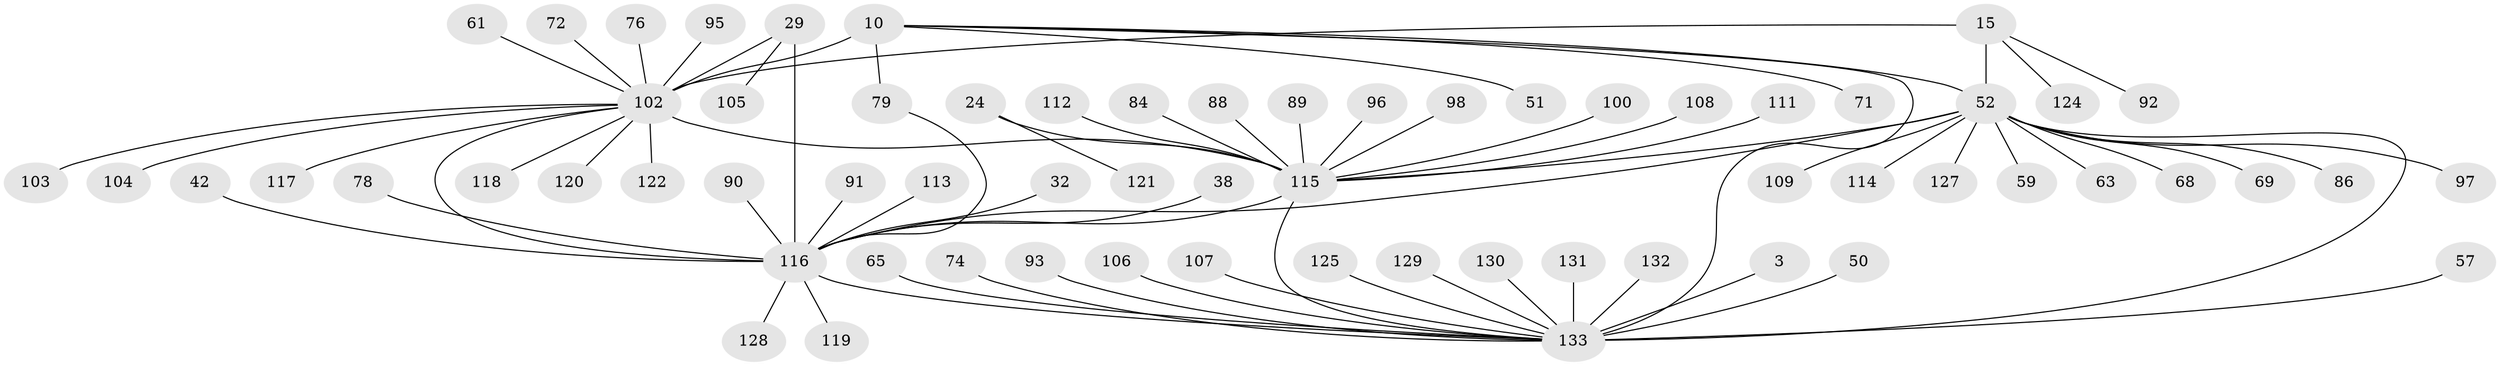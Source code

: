 // original degree distribution, {5: 0.03007518796992481, 11: 0.022556390977443608, 7: 0.03759398496240601, 12: 0.015037593984962405, 13: 0.022556390977443608, 10: 0.022556390977443608, 6: 0.022556390977443608, 16: 0.007518796992481203, 9: 0.015037593984962405, 8: 0.03007518796992481, 2: 0.15789473684210525, 1: 0.5714285714285714, 4: 0.007518796992481203, 3: 0.03759398496240601}
// Generated by graph-tools (version 1.1) at 2025/54/03/09/25 04:54:38]
// undirected, 66 vertices, 74 edges
graph export_dot {
graph [start="1"]
  node [color=gray90,style=filled];
  3 [super="+1"];
  10 [super="+8"];
  15 [super="+14"];
  24 [super="+20"];
  29 [super="+25"];
  32;
  38;
  42;
  50;
  51;
  52 [super="+18"];
  57;
  59;
  61 [super="+43"];
  63;
  65;
  68;
  69;
  71;
  72;
  74;
  76 [super="+55"];
  78 [super="+35"];
  79;
  84;
  86;
  88;
  89;
  90;
  91;
  92;
  93;
  95;
  96;
  97;
  98 [super="+82"];
  100;
  102 [super="+94+44+67+60"];
  103;
  104;
  105;
  106;
  107 [super="+73"];
  108;
  109;
  111;
  112 [super="+37"];
  113;
  114;
  115 [super="+66+110+36+34+41+77+80+81+83"];
  116 [super="+46+30"];
  117;
  118;
  119;
  120;
  121;
  122 [super="+99"];
  124;
  125;
  127;
  128;
  129 [super="+85"];
  130 [super="+123+126"];
  131;
  132;
  133 [super="+6+5+87+40+45"];
  3 -- 133 [weight=8];
  10 -- 71;
  10 -- 51;
  10 -- 79;
  10 -- 133;
  10 -- 102 [weight=9];
  10 -- 52;
  15 -- 92;
  15 -- 124;
  15 -- 102;
  15 -- 52 [weight=8];
  24 -- 121;
  24 -- 115 [weight=8];
  29 -- 105;
  29 -- 116 [weight=8];
  29 -- 102;
  32 -- 116;
  38 -- 116;
  42 -- 116;
  50 -- 133;
  52 -- 116 [weight=2];
  52 -- 97;
  52 -- 68;
  52 -- 69;
  52 -- 133 [weight=2];
  52 -- 109;
  52 -- 114;
  52 -- 115 [weight=2];
  52 -- 86;
  52 -- 59;
  52 -- 63;
  52 -- 127;
  57 -- 133;
  61 -- 102;
  65 -- 133;
  72 -- 102;
  74 -- 133;
  76 -- 102;
  78 -- 116;
  79 -- 116;
  84 -- 115;
  88 -- 115;
  89 -- 115;
  90 -- 116;
  91 -- 116;
  93 -- 133;
  95 -- 102;
  96 -- 115;
  98 -- 115;
  100 -- 115;
  102 -- 116 [weight=3];
  102 -- 103;
  102 -- 104;
  102 -- 115 [weight=2];
  102 -- 117;
  102 -- 118;
  102 -- 120;
  102 -- 122;
  106 -- 133;
  107 -- 133;
  108 -- 115;
  111 -- 115;
  112 -- 115;
  113 -- 116;
  115 -- 133 [weight=2];
  115 -- 116;
  116 -- 128;
  116 -- 119;
  116 -- 133 [weight=4];
  125 -- 133;
  129 -- 133;
  130 -- 133;
  131 -- 133;
  132 -- 133;
}
